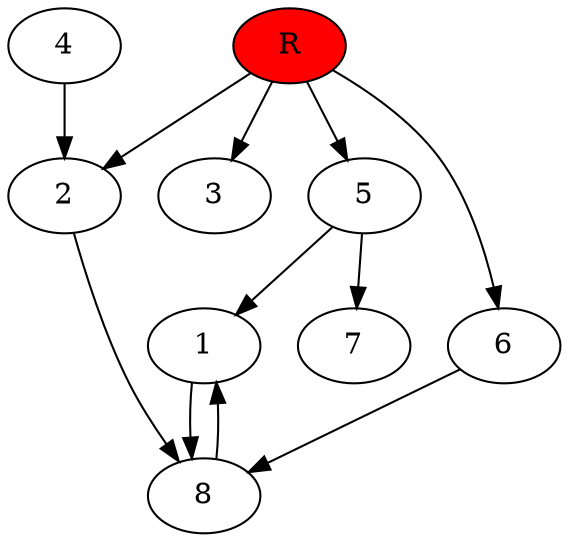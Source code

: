 digraph prb12932 {
	1
	2
	3
	4
	5
	6
	7
	8
	R [fillcolor="#ff0000" style=filled]
	1 -> 8
	2 -> 8
	4 -> 2
	5 -> 1
	5 -> 7
	6 -> 8
	8 -> 1
	R -> 2
	R -> 3
	R -> 5
	R -> 6
}
